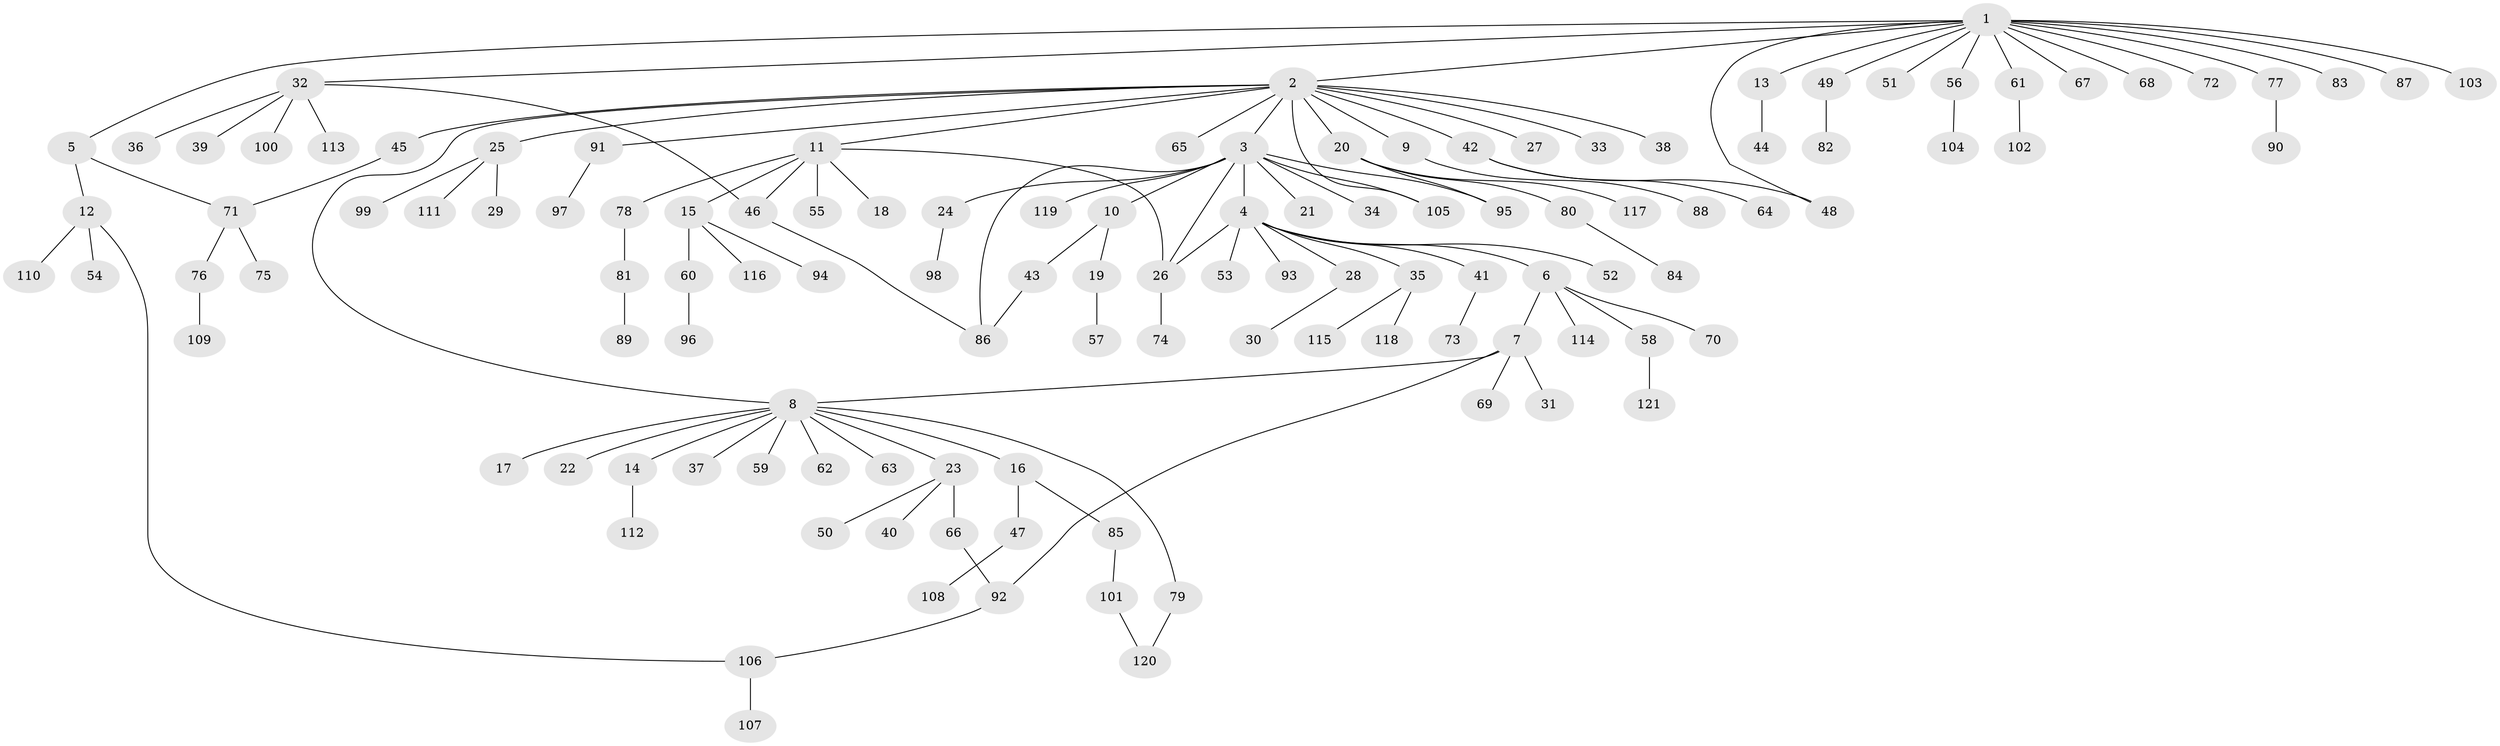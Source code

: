 // coarse degree distribution, {16: 0.013888888888888888, 15: 0.013888888888888888, 11: 0.013888888888888888, 9: 0.013888888888888888, 3: 0.1111111111111111, 5: 0.013888888888888888, 12: 0.013888888888888888, 1: 0.625, 7: 0.013888888888888888, 2: 0.16666666666666666}
// Generated by graph-tools (version 1.1) at 2025/17/03/04/25 18:17:58]
// undirected, 121 vertices, 133 edges
graph export_dot {
graph [start="1"]
  node [color=gray90,style=filled];
  1;
  2;
  3;
  4;
  5;
  6;
  7;
  8;
  9;
  10;
  11;
  12;
  13;
  14;
  15;
  16;
  17;
  18;
  19;
  20;
  21;
  22;
  23;
  24;
  25;
  26;
  27;
  28;
  29;
  30;
  31;
  32;
  33;
  34;
  35;
  36;
  37;
  38;
  39;
  40;
  41;
  42;
  43;
  44;
  45;
  46;
  47;
  48;
  49;
  50;
  51;
  52;
  53;
  54;
  55;
  56;
  57;
  58;
  59;
  60;
  61;
  62;
  63;
  64;
  65;
  66;
  67;
  68;
  69;
  70;
  71;
  72;
  73;
  74;
  75;
  76;
  77;
  78;
  79;
  80;
  81;
  82;
  83;
  84;
  85;
  86;
  87;
  88;
  89;
  90;
  91;
  92;
  93;
  94;
  95;
  96;
  97;
  98;
  99;
  100;
  101;
  102;
  103;
  104;
  105;
  106;
  107;
  108;
  109;
  110;
  111;
  112;
  113;
  114;
  115;
  116;
  117;
  118;
  119;
  120;
  121;
  1 -- 2;
  1 -- 5;
  1 -- 13;
  1 -- 32;
  1 -- 48;
  1 -- 49;
  1 -- 51;
  1 -- 56;
  1 -- 61;
  1 -- 67;
  1 -- 68;
  1 -- 72;
  1 -- 77;
  1 -- 83;
  1 -- 87;
  1 -- 103;
  2 -- 3;
  2 -- 8;
  2 -- 9;
  2 -- 11;
  2 -- 20;
  2 -- 25;
  2 -- 27;
  2 -- 33;
  2 -- 38;
  2 -- 42;
  2 -- 45;
  2 -- 65;
  2 -- 91;
  2 -- 105;
  3 -- 4;
  3 -- 10;
  3 -- 21;
  3 -- 24;
  3 -- 26;
  3 -- 34;
  3 -- 86;
  3 -- 95;
  3 -- 105;
  3 -- 119;
  4 -- 6;
  4 -- 26;
  4 -- 28;
  4 -- 35;
  4 -- 41;
  4 -- 52;
  4 -- 53;
  4 -- 93;
  5 -- 12;
  5 -- 71;
  6 -- 7;
  6 -- 58;
  6 -- 70;
  6 -- 114;
  7 -- 8;
  7 -- 31;
  7 -- 69;
  7 -- 92;
  8 -- 14;
  8 -- 16;
  8 -- 17;
  8 -- 22;
  8 -- 23;
  8 -- 37;
  8 -- 59;
  8 -- 62;
  8 -- 63;
  8 -- 79;
  9 -- 88;
  10 -- 19;
  10 -- 43;
  11 -- 15;
  11 -- 18;
  11 -- 26;
  11 -- 46;
  11 -- 55;
  11 -- 78;
  12 -- 54;
  12 -- 106;
  12 -- 110;
  13 -- 44;
  14 -- 112;
  15 -- 60;
  15 -- 94;
  15 -- 116;
  16 -- 47;
  16 -- 85;
  19 -- 57;
  20 -- 80;
  20 -- 95;
  20 -- 117;
  23 -- 40;
  23 -- 50;
  23 -- 66;
  24 -- 98;
  25 -- 29;
  25 -- 99;
  25 -- 111;
  26 -- 74;
  28 -- 30;
  32 -- 36;
  32 -- 39;
  32 -- 46;
  32 -- 100;
  32 -- 113;
  35 -- 115;
  35 -- 118;
  41 -- 73;
  42 -- 48;
  42 -- 64;
  43 -- 86;
  45 -- 71;
  46 -- 86;
  47 -- 108;
  49 -- 82;
  56 -- 104;
  58 -- 121;
  60 -- 96;
  61 -- 102;
  66 -- 92;
  71 -- 75;
  71 -- 76;
  76 -- 109;
  77 -- 90;
  78 -- 81;
  79 -- 120;
  80 -- 84;
  81 -- 89;
  85 -- 101;
  91 -- 97;
  92 -- 106;
  101 -- 120;
  106 -- 107;
}
